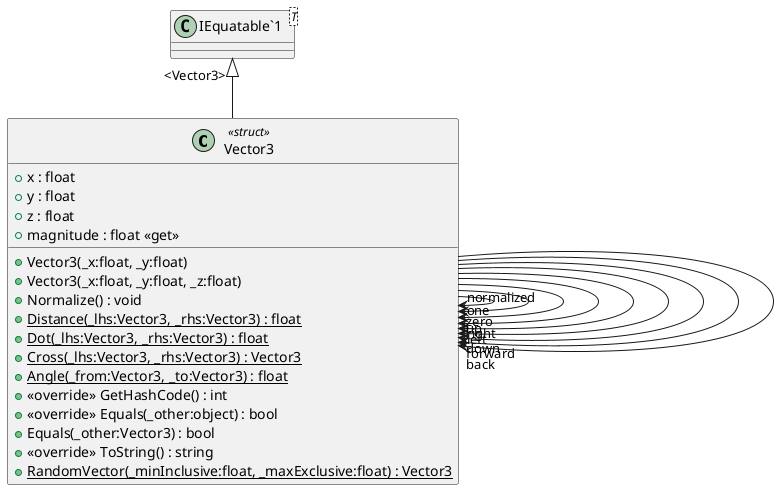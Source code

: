@startuml
class Vector3 <<struct>> {
    + x : float
    + y : float
    + z : float
    + Vector3(_x:float, _y:float)
    + Vector3(_x:float, _y:float, _z:float)
    + magnitude : float <<get>>
    + Normalize() : void
    + {static} Distance(_lhs:Vector3, _rhs:Vector3) : float
    + {static} Dot(_lhs:Vector3, _rhs:Vector3) : float
    + {static} Cross(_lhs:Vector3, _rhs:Vector3) : Vector3
    + {static} Angle(_from:Vector3, _to:Vector3) : float
    + <<override>> GetHashCode() : int
    + <<override>> Equals(_other:object) : bool
    + Equals(_other:Vector3) : bool
    + <<override>> ToString() : string
    + {static} RandomVector(_minInclusive:float, _maxExclusive:float) : Vector3
}
class "IEquatable`1"<T> {
}
"IEquatable`1" "<Vector3>" <|-- Vector3
Vector3 --> "normalized" Vector3
Vector3 --> "zero" Vector3
Vector3 --> "one" Vector3
Vector3 --> "right" Vector3
Vector3 --> "left" Vector3
Vector3 --> "up" Vector3
Vector3 --> "down" Vector3
Vector3 --> "forward" Vector3
Vector3 --> "back" Vector3
@enduml
